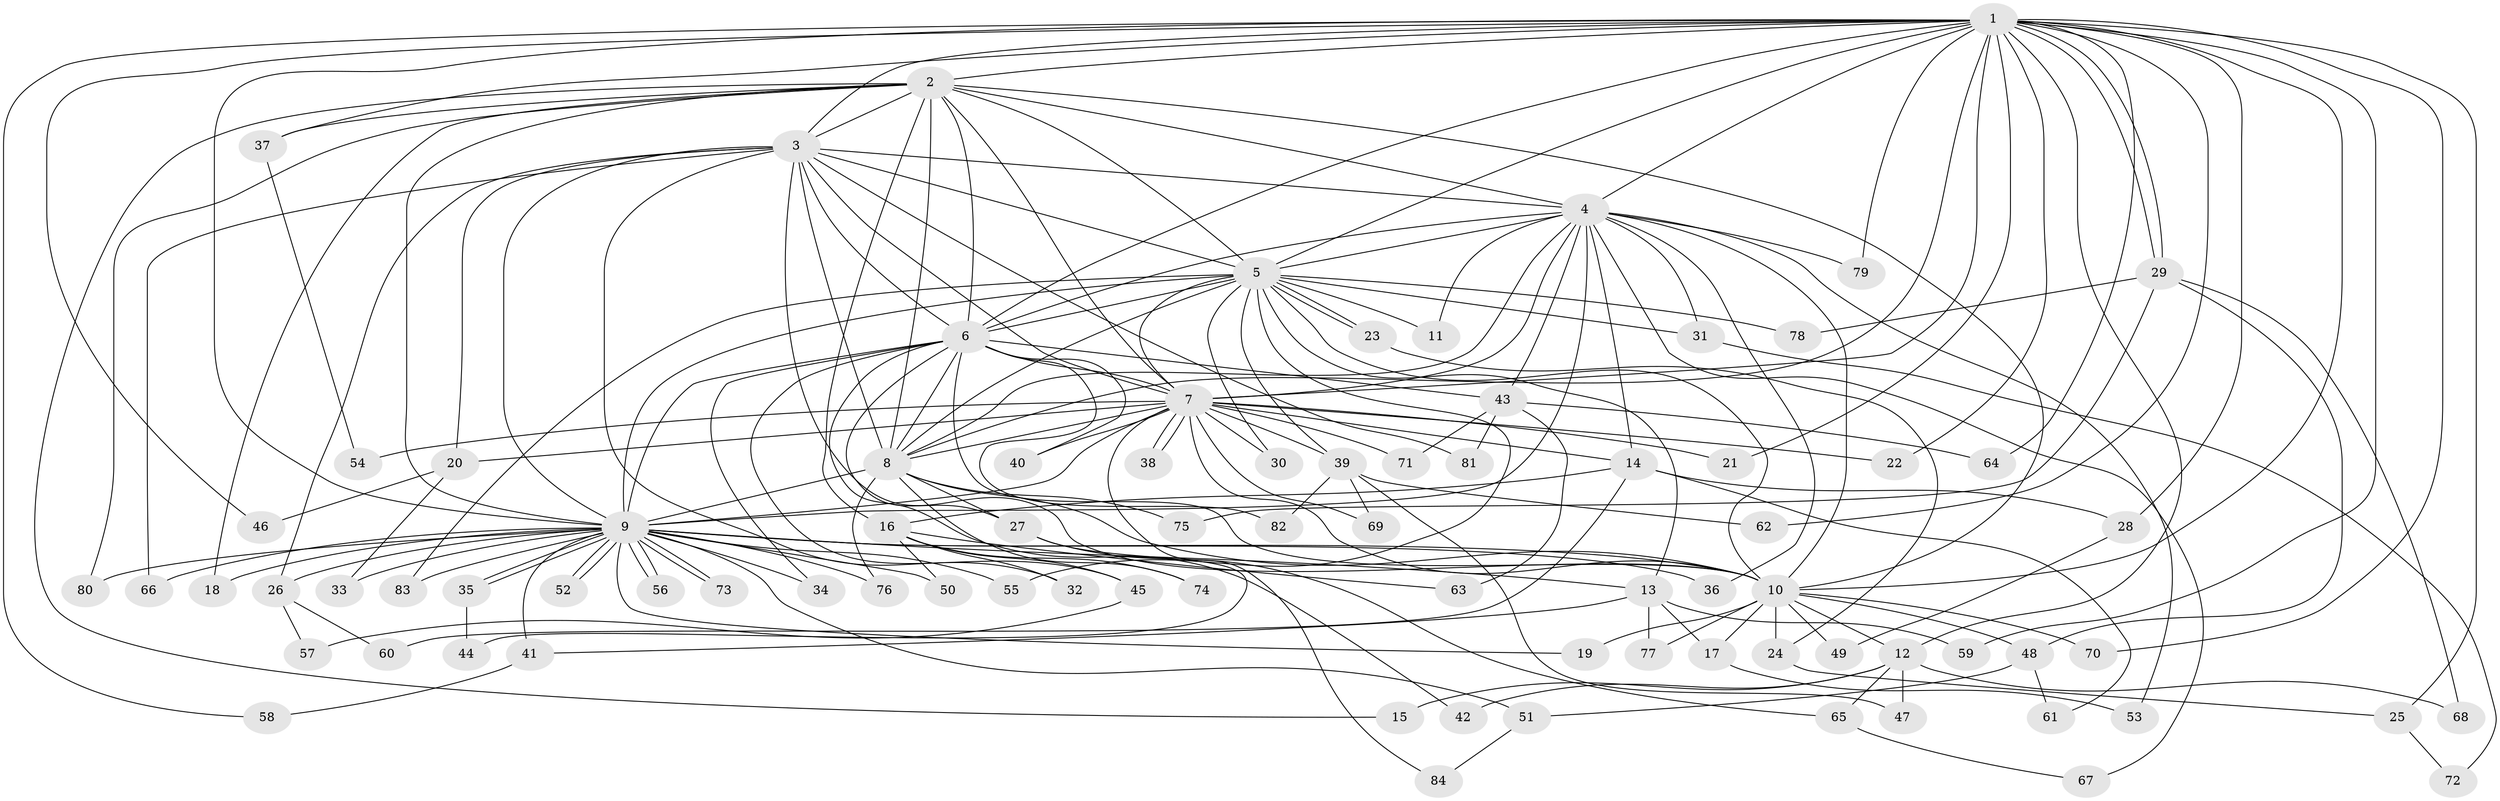 // coarse degree distribution, {2: 0.2619047619047619, 14: 0.023809523809523808, 4: 0.09523809523809523, 18: 0.023809523809523808, 3: 0.21428571428571427, 1: 0.09523809523809523, 11: 0.023809523809523808, 6: 0.07142857142857142, 12: 0.023809523809523808, 7: 0.023809523809523808, 10: 0.023809523809523808, 5: 0.07142857142857142, 21: 0.023809523809523808, 19: 0.023809523809523808}
// Generated by graph-tools (version 1.1) at 2025/36/03/04/25 23:36:37]
// undirected, 84 vertices, 193 edges
graph export_dot {
  node [color=gray90,style=filled];
  1;
  2;
  3;
  4;
  5;
  6;
  7;
  8;
  9;
  10;
  11;
  12;
  13;
  14;
  15;
  16;
  17;
  18;
  19;
  20;
  21;
  22;
  23;
  24;
  25;
  26;
  27;
  28;
  29;
  30;
  31;
  32;
  33;
  34;
  35;
  36;
  37;
  38;
  39;
  40;
  41;
  42;
  43;
  44;
  45;
  46;
  47;
  48;
  49;
  50;
  51;
  52;
  53;
  54;
  55;
  56;
  57;
  58;
  59;
  60;
  61;
  62;
  63;
  64;
  65;
  66;
  67;
  68;
  69;
  70;
  71;
  72;
  73;
  74;
  75;
  76;
  77;
  78;
  79;
  80;
  81;
  82;
  83;
  84;
  1 -- 2;
  1 -- 3;
  1 -- 4;
  1 -- 5;
  1 -- 6;
  1 -- 7;
  1 -- 8;
  1 -- 9;
  1 -- 10;
  1 -- 12;
  1 -- 21;
  1 -- 22;
  1 -- 25;
  1 -- 28;
  1 -- 29;
  1 -- 29;
  1 -- 37;
  1 -- 46;
  1 -- 58;
  1 -- 59;
  1 -- 62;
  1 -- 64;
  1 -- 70;
  1 -- 79;
  2 -- 3;
  2 -- 4;
  2 -- 5;
  2 -- 6;
  2 -- 7;
  2 -- 8;
  2 -- 9;
  2 -- 10;
  2 -- 15;
  2 -- 16;
  2 -- 18;
  2 -- 37;
  2 -- 80;
  3 -- 4;
  3 -- 5;
  3 -- 6;
  3 -- 7;
  3 -- 8;
  3 -- 9;
  3 -- 10;
  3 -- 20;
  3 -- 26;
  3 -- 32;
  3 -- 66;
  3 -- 81;
  4 -- 5;
  4 -- 6;
  4 -- 7;
  4 -- 8;
  4 -- 9;
  4 -- 10;
  4 -- 11;
  4 -- 14;
  4 -- 31;
  4 -- 36;
  4 -- 43;
  4 -- 53;
  4 -- 67;
  4 -- 79;
  5 -- 6;
  5 -- 7;
  5 -- 8;
  5 -- 9;
  5 -- 10;
  5 -- 11;
  5 -- 13;
  5 -- 23;
  5 -- 23;
  5 -- 30;
  5 -- 31;
  5 -- 39;
  5 -- 55;
  5 -- 78;
  5 -- 83;
  6 -- 7;
  6 -- 8;
  6 -- 9;
  6 -- 10;
  6 -- 27;
  6 -- 34;
  6 -- 40;
  6 -- 42;
  6 -- 43;
  6 -- 45;
  6 -- 82;
  7 -- 8;
  7 -- 9;
  7 -- 10;
  7 -- 14;
  7 -- 20;
  7 -- 21;
  7 -- 22;
  7 -- 30;
  7 -- 38;
  7 -- 38;
  7 -- 39;
  7 -- 40;
  7 -- 54;
  7 -- 69;
  7 -- 71;
  7 -- 84;
  8 -- 9;
  8 -- 10;
  8 -- 27;
  8 -- 74;
  8 -- 75;
  8 -- 76;
  9 -- 10;
  9 -- 13;
  9 -- 18;
  9 -- 19;
  9 -- 26;
  9 -- 33;
  9 -- 34;
  9 -- 35;
  9 -- 35;
  9 -- 36;
  9 -- 41;
  9 -- 50;
  9 -- 51;
  9 -- 52;
  9 -- 52;
  9 -- 55;
  9 -- 56;
  9 -- 56;
  9 -- 66;
  9 -- 73;
  9 -- 73;
  9 -- 76;
  9 -- 80;
  9 -- 83;
  10 -- 12;
  10 -- 17;
  10 -- 19;
  10 -- 24;
  10 -- 48;
  10 -- 49;
  10 -- 70;
  10 -- 77;
  12 -- 15;
  12 -- 42;
  12 -- 47;
  12 -- 65;
  12 -- 68;
  13 -- 17;
  13 -- 41;
  13 -- 59;
  13 -- 77;
  14 -- 16;
  14 -- 28;
  14 -- 60;
  14 -- 61;
  16 -- 32;
  16 -- 45;
  16 -- 50;
  16 -- 63;
  16 -- 74;
  17 -- 53;
  20 -- 33;
  20 -- 46;
  23 -- 24;
  24 -- 25;
  25 -- 72;
  26 -- 57;
  26 -- 60;
  27 -- 44;
  27 -- 65;
  28 -- 49;
  29 -- 48;
  29 -- 68;
  29 -- 75;
  29 -- 78;
  31 -- 72;
  35 -- 44;
  37 -- 54;
  39 -- 47;
  39 -- 62;
  39 -- 69;
  39 -- 82;
  41 -- 58;
  43 -- 63;
  43 -- 64;
  43 -- 71;
  43 -- 81;
  45 -- 57;
  48 -- 51;
  48 -- 61;
  51 -- 84;
  65 -- 67;
}
